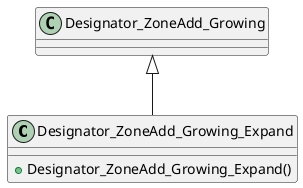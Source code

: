 @startuml
class Designator_ZoneAdd_Growing_Expand {
    + Designator_ZoneAdd_Growing_Expand()
}
Designator_ZoneAdd_Growing <|-- Designator_ZoneAdd_Growing_Expand
@enduml
